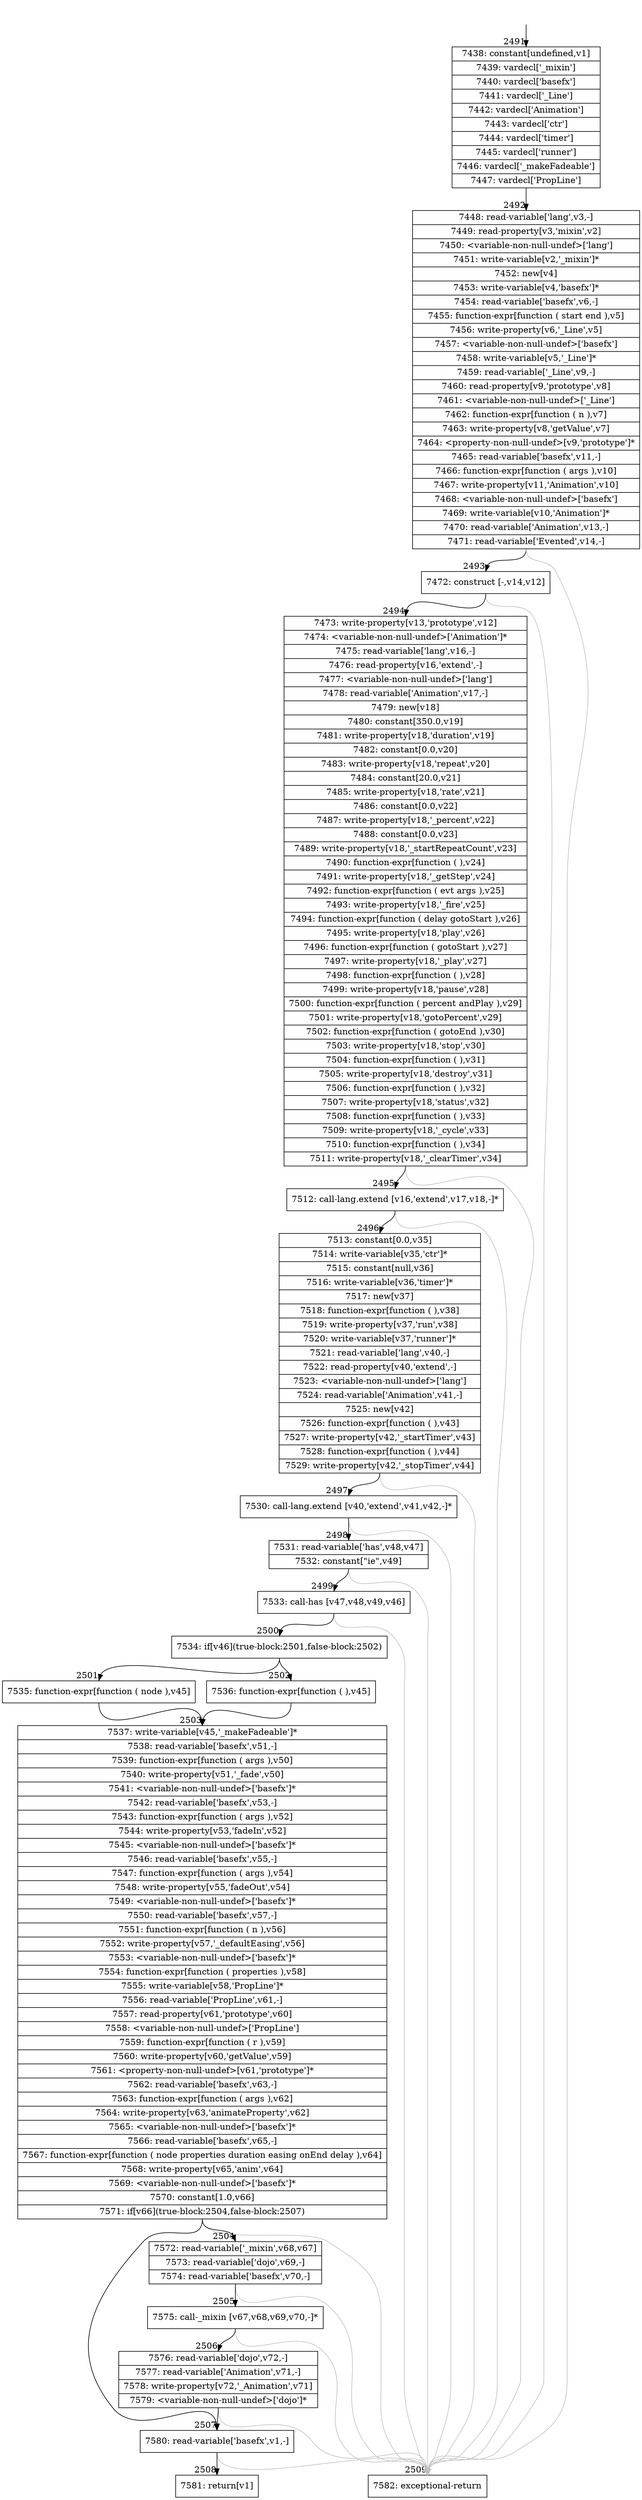 digraph {
rankdir="TD"
BB_entry116[shape=none,label=""];
BB_entry116 -> BB2491 [tailport=s, headport=n, headlabel="    2491"]
BB2491 [shape=record label="{7438: constant[undefined,v1]|7439: vardecl['_mixin']|7440: vardecl['basefx']|7441: vardecl['_Line']|7442: vardecl['Animation']|7443: vardecl['ctr']|7444: vardecl['timer']|7445: vardecl['runner']|7446: vardecl['_makeFadeable']|7447: vardecl['PropLine']}" ] 
BB2491 -> BB2492 [tailport=s, headport=n, headlabel="      2492"]
BB2492 [shape=record label="{7448: read-variable['lang',v3,-]|7449: read-property[v3,'mixin',v2]|7450: \<variable-non-null-undef\>['lang']|7451: write-variable[v2,'_mixin']*|7452: new[v4]|7453: write-variable[v4,'basefx']*|7454: read-variable['basefx',v6,-]|7455: function-expr[function ( start end ),v5]|7456: write-property[v6,'_Line',v5]|7457: \<variable-non-null-undef\>['basefx']|7458: write-variable[v5,'_Line']*|7459: read-variable['_Line',v9,-]|7460: read-property[v9,'prototype',v8]|7461: \<variable-non-null-undef\>['_Line']|7462: function-expr[function ( n ),v7]|7463: write-property[v8,'getValue',v7]|7464: \<property-non-null-undef\>[v9,'prototype']*|7465: read-variable['basefx',v11,-]|7466: function-expr[function ( args ),v10]|7467: write-property[v11,'Animation',v10]|7468: \<variable-non-null-undef\>['basefx']|7469: write-variable[v10,'Animation']*|7470: read-variable['Animation',v13,-]|7471: read-variable['Evented',v14,-]}" ] 
BB2492 -> BB2493 [tailport=s, headport=n, headlabel="      2493"]
BB2492 -> BB2509 [tailport=s, headport=n, color=gray, headlabel="      2509"]
BB2493 [shape=record label="{7472: construct [-,v14,v12]}" ] 
BB2493 -> BB2494 [tailport=s, headport=n, headlabel="      2494"]
BB2493 -> BB2509 [tailport=s, headport=n, color=gray]
BB2494 [shape=record label="{7473: write-property[v13,'prototype',v12]|7474: \<variable-non-null-undef\>['Animation']*|7475: read-variable['lang',v16,-]|7476: read-property[v16,'extend',-]|7477: \<variable-non-null-undef\>['lang']|7478: read-variable['Animation',v17,-]|7479: new[v18]|7480: constant[350.0,v19]|7481: write-property[v18,'duration',v19]|7482: constant[0.0,v20]|7483: write-property[v18,'repeat',v20]|7484: constant[20.0,v21]|7485: write-property[v18,'rate',v21]|7486: constant[0.0,v22]|7487: write-property[v18,'_percent',v22]|7488: constant[0.0,v23]|7489: write-property[v18,'_startRepeatCount',v23]|7490: function-expr[function ( ),v24]|7491: write-property[v18,'_getStep',v24]|7492: function-expr[function ( evt args ),v25]|7493: write-property[v18,'_fire',v25]|7494: function-expr[function ( delay gotoStart ),v26]|7495: write-property[v18,'play',v26]|7496: function-expr[function ( gotoStart ),v27]|7497: write-property[v18,'_play',v27]|7498: function-expr[function ( ),v28]|7499: write-property[v18,'pause',v28]|7500: function-expr[function ( percent andPlay ),v29]|7501: write-property[v18,'gotoPercent',v29]|7502: function-expr[function ( gotoEnd ),v30]|7503: write-property[v18,'stop',v30]|7504: function-expr[function ( ),v31]|7505: write-property[v18,'destroy',v31]|7506: function-expr[function ( ),v32]|7507: write-property[v18,'status',v32]|7508: function-expr[function ( ),v33]|7509: write-property[v18,'_cycle',v33]|7510: function-expr[function ( ),v34]|7511: write-property[v18,'_clearTimer',v34]}" ] 
BB2494 -> BB2495 [tailport=s, headport=n, headlabel="      2495"]
BB2494 -> BB2509 [tailport=s, headport=n, color=gray]
BB2495 [shape=record label="{7512: call-lang.extend [v16,'extend',v17,v18,-]*}" ] 
BB2495 -> BB2496 [tailport=s, headport=n, headlabel="      2496"]
BB2495 -> BB2509 [tailport=s, headport=n, color=gray]
BB2496 [shape=record label="{7513: constant[0.0,v35]|7514: write-variable[v35,'ctr']*|7515: constant[null,v36]|7516: write-variable[v36,'timer']*|7517: new[v37]|7518: function-expr[function ( ),v38]|7519: write-property[v37,'run',v38]|7520: write-variable[v37,'runner']*|7521: read-variable['lang',v40,-]|7522: read-property[v40,'extend',-]|7523: \<variable-non-null-undef\>['lang']|7524: read-variable['Animation',v41,-]|7525: new[v42]|7526: function-expr[function ( ),v43]|7527: write-property[v42,'_startTimer',v43]|7528: function-expr[function ( ),v44]|7529: write-property[v42,'_stopTimer',v44]}" ] 
BB2496 -> BB2497 [tailport=s, headport=n, headlabel="      2497"]
BB2496 -> BB2509 [tailport=s, headport=n, color=gray]
BB2497 [shape=record label="{7530: call-lang.extend [v40,'extend',v41,v42,-]*}" ] 
BB2497 -> BB2498 [tailport=s, headport=n, headlabel="      2498"]
BB2497 -> BB2509 [tailport=s, headport=n, color=gray]
BB2498 [shape=record label="{7531: read-variable['has',v48,v47]|7532: constant[\"ie\",v49]}" ] 
BB2498 -> BB2499 [tailport=s, headport=n, headlabel="      2499"]
BB2498 -> BB2509 [tailport=s, headport=n, color=gray]
BB2499 [shape=record label="{7533: call-has [v47,v48,v49,v46]}" ] 
BB2499 -> BB2500 [tailport=s, headport=n, headlabel="      2500"]
BB2499 -> BB2509 [tailport=s, headport=n, color=gray]
BB2500 [shape=record label="{7534: if[v46](true-block:2501,false-block:2502)}" ] 
BB2500 -> BB2501 [tailport=s, headport=n, headlabel="      2501"]
BB2500 -> BB2502 [tailport=s, headport=n, headlabel="      2502"]
BB2501 [shape=record label="{7535: function-expr[function ( node ),v45]}" ] 
BB2501 -> BB2503 [tailport=s, headport=n, headlabel="      2503"]
BB2502 [shape=record label="{7536: function-expr[function ( ),v45]}" ] 
BB2502 -> BB2503 [tailport=s, headport=n]
BB2503 [shape=record label="{7537: write-variable[v45,'_makeFadeable']*|7538: read-variable['basefx',v51,-]|7539: function-expr[function ( args ),v50]|7540: write-property[v51,'_fade',v50]|7541: \<variable-non-null-undef\>['basefx']*|7542: read-variable['basefx',v53,-]|7543: function-expr[function ( args ),v52]|7544: write-property[v53,'fadeIn',v52]|7545: \<variable-non-null-undef\>['basefx']*|7546: read-variable['basefx',v55,-]|7547: function-expr[function ( args ),v54]|7548: write-property[v55,'fadeOut',v54]|7549: \<variable-non-null-undef\>['basefx']*|7550: read-variable['basefx',v57,-]|7551: function-expr[function ( n ),v56]|7552: write-property[v57,'_defaultEasing',v56]|7553: \<variable-non-null-undef\>['basefx']*|7554: function-expr[function ( properties ),v58]|7555: write-variable[v58,'PropLine']*|7556: read-variable['PropLine',v61,-]|7557: read-property[v61,'prototype',v60]|7558: \<variable-non-null-undef\>['PropLine']|7559: function-expr[function ( r ),v59]|7560: write-property[v60,'getValue',v59]|7561: \<property-non-null-undef\>[v61,'prototype']*|7562: read-variable['basefx',v63,-]|7563: function-expr[function ( args ),v62]|7564: write-property[v63,'animateProperty',v62]|7565: \<variable-non-null-undef\>['basefx']*|7566: read-variable['basefx',v65,-]|7567: function-expr[function ( node properties duration easing onEnd delay ),v64]|7568: write-property[v65,'anim',v64]|7569: \<variable-non-null-undef\>['basefx']*|7570: constant[1.0,v66]|7571: if[v66](true-block:2504,false-block:2507)}" ] 
BB2503 -> BB2504 [tailport=s, headport=n, headlabel="      2504"]
BB2503 -> BB2507 [tailport=s, headport=n, headlabel="      2507"]
BB2503 -> BB2509 [tailport=s, headport=n, color=gray]
BB2504 [shape=record label="{7572: read-variable['_mixin',v68,v67]|7573: read-variable['dojo',v69,-]|7574: read-variable['basefx',v70,-]}" ] 
BB2504 -> BB2505 [tailport=s, headport=n, headlabel="      2505"]
BB2504 -> BB2509 [tailport=s, headport=n, color=gray]
BB2505 [shape=record label="{7575: call-_mixin [v67,v68,v69,v70,-]*}" ] 
BB2505 -> BB2506 [tailport=s, headport=n, headlabel="      2506"]
BB2505 -> BB2509 [tailport=s, headport=n, color=gray]
BB2506 [shape=record label="{7576: read-variable['dojo',v72,-]|7577: read-variable['Animation',v71,-]|7578: write-property[v72,'_Animation',v71]|7579: \<variable-non-null-undef\>['dojo']*}" ] 
BB2506 -> BB2507 [tailport=s, headport=n]
BB2506 -> BB2509 [tailport=s, headport=n, color=gray]
BB2507 [shape=record label="{7580: read-variable['basefx',v1,-]}" ] 
BB2507 -> BB2508 [tailport=s, headport=n, headlabel="      2508"]
BB2507 -> BB2509 [tailport=s, headport=n, color=gray]
BB2508 [shape=record label="{7581: return[v1]}" ] 
BB2509 [shape=record label="{7582: exceptional-return}" ] 
//#$~ 2706
}
